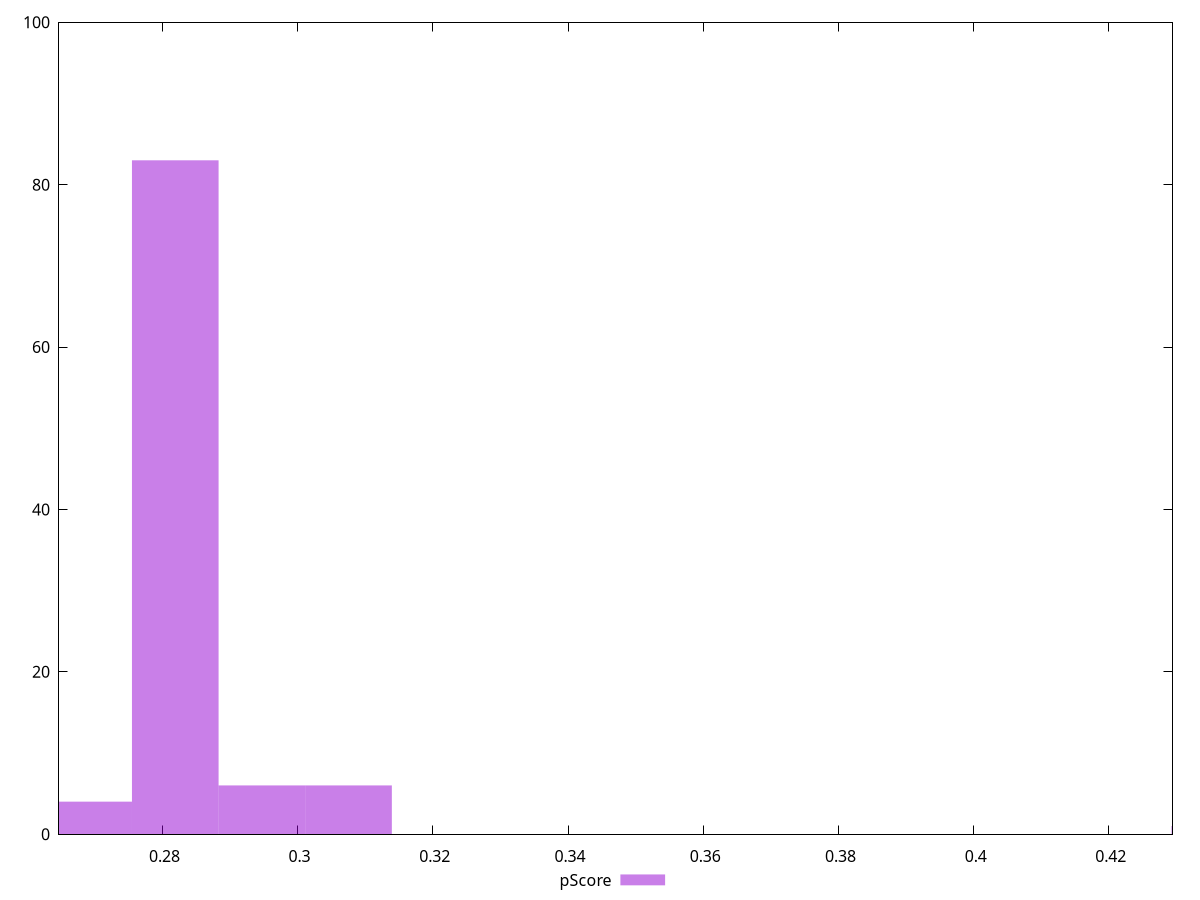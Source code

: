 reset

$pScore <<EOF
0.3075313980876838 6
0.29471758983403035 6
0.2819037815803769 83
0.26908997332672335 4
0.4356694806242188 1
EOF

set key outside below
set boxwidth 0.012813808253653493
set xrange [0.2647058823529412:0.4294117647058824]
set yrange [0:100]
set trange [0:100]
set style fill transparent solid 0.5 noborder
set terminal svg size 640, 490 enhanced background rgb 'white'
set output "report_00017_2021-02-10T15-08-03.406Z/uses-text-compression/samples/pages+cached+noadtech+nomedia/pScore/histogram.svg"

plot $pScore title "pScore" with boxes

reset

